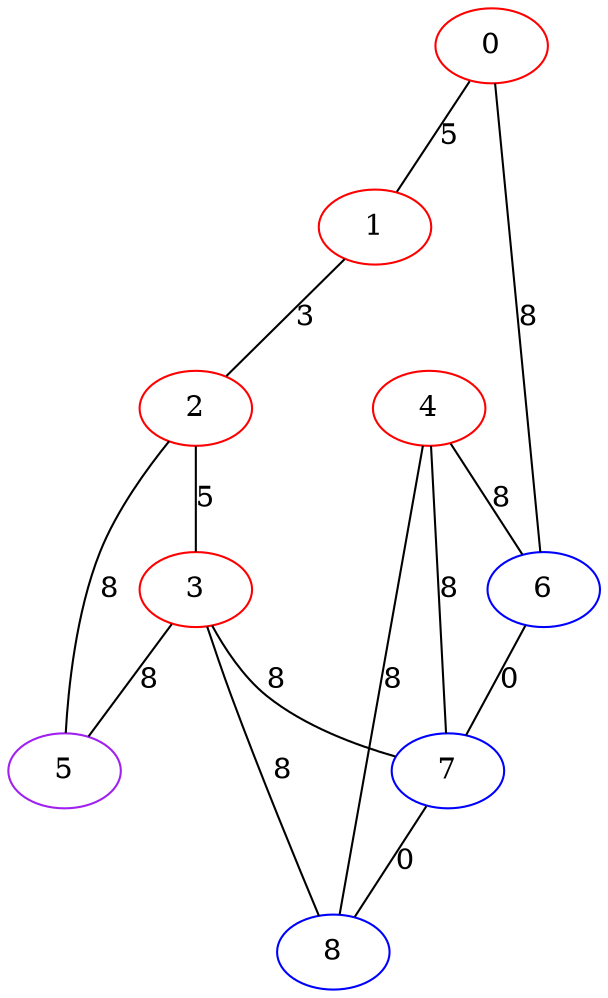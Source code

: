 graph "" {
0 [color=red, weight=1];
1 [color=red, weight=1];
2 [color=red, weight=1];
3 [color=red, weight=1];
4 [color=red, weight=1];
5 [color=purple, weight=4];
6 [color=blue, weight=3];
7 [color=blue, weight=3];
8 [color=blue, weight=3];
0 -- 1  [key=0, label=5];
0 -- 6  [key=0, label=8];
1 -- 2  [key=0, label=3];
2 -- 3  [key=0, label=5];
2 -- 5  [key=0, label=8];
3 -- 8  [key=0, label=8];
3 -- 5  [key=0, label=8];
3 -- 7  [key=0, label=8];
4 -- 8  [key=0, label=8];
4 -- 6  [key=0, label=8];
4 -- 7  [key=0, label=8];
6 -- 7  [key=0, label=0];
7 -- 8  [key=0, label=0];
}
